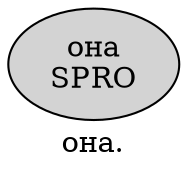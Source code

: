 digraph SENTENCE_1397 {
	graph [label="она."]
	node [style=filled]
		0 [label="она
SPRO" color="" fillcolor=lightgray penwidth=1 shape=ellipse]
}